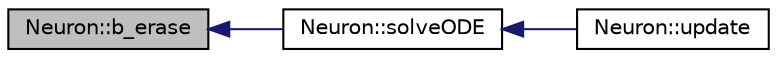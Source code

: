 digraph "Neuron::b_erase"
{
  edge [fontname="Helvetica",fontsize="10",labelfontname="Helvetica",labelfontsize="10"];
  node [fontname="Helvetica",fontsize="10",shape=record];
  rankdir="LR";
  Node11 [label="Neuron::b_erase",height=0.2,width=0.4,color="black", fillcolor="grey75", style="filled", fontcolor="black"];
  Node11 -> Node12 [dir="back",color="midnightblue",fontsize="10",style="solid",fontname="Helvetica"];
  Node12 [label="Neuron::solveODE",height=0.2,width=0.4,color="black", fillcolor="white", style="filled",URL="$class_neuron.html#a1267753c5340d1bafa8dd1447a0c426e",tooltip="resolves ODE differential equation "];
  Node12 -> Node13 [dir="back",color="midnightblue",fontsize="10",style="solid",fontname="Helvetica"];
  Node13 [label="Neuron::update",height=0.2,width=0.4,color="black", fillcolor="white", style="filled",URL="$class_neuron.html#aa836ca8483e1f3e7272fcee9592df266",tooltip="updates Neuron every ∆t "];
}
